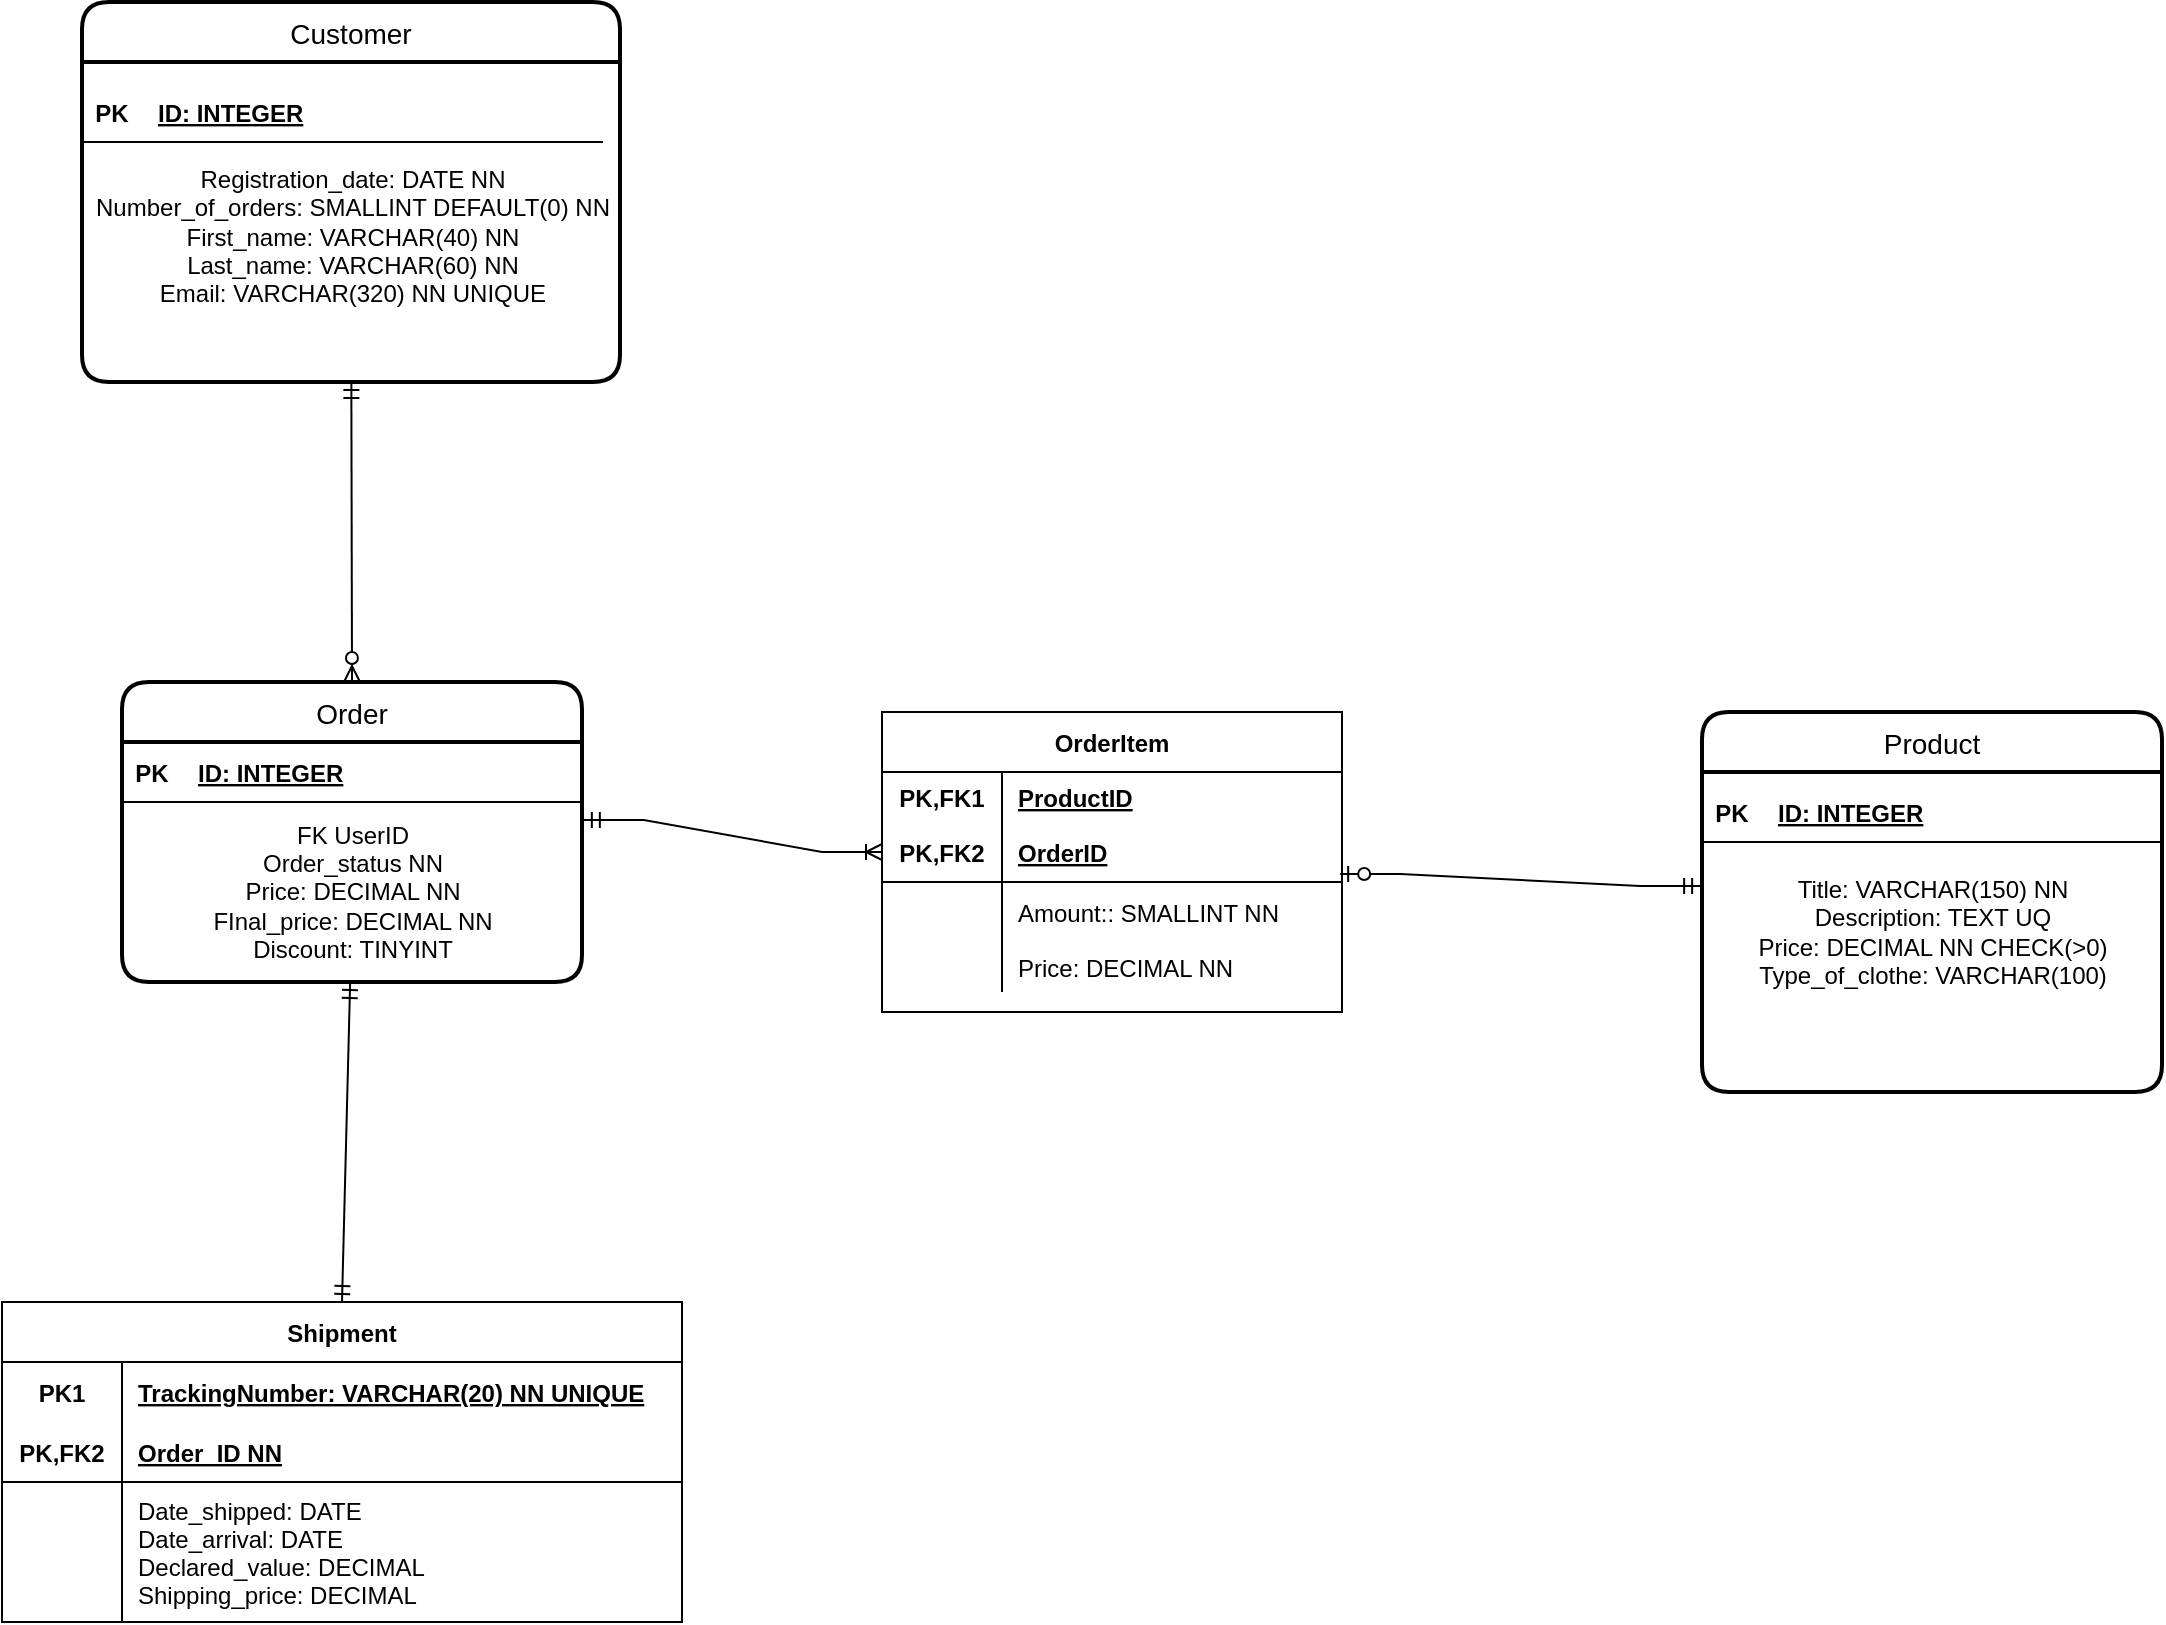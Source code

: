 <mxfile version="19.0.3" type="device"><diagram id="L5DAnYu8uvlGAiPu-kQm" name="Page-1"><mxGraphModel dx="868" dy="545" grid="1" gridSize="10" guides="1" tooltips="1" connect="1" arrows="1" fold="1" page="1" pageScale="1" pageWidth="850" pageHeight="1100" math="0" shadow="0"><root><mxCell id="0"/><mxCell id="1" parent="0"/><mxCell id="EDaHSL8dtyFT7AlFpoEG-18" value="Customer" style="swimlane;childLayout=stackLayout;horizontal=1;startSize=30;horizontalStack=0;rounded=1;fontSize=14;fontStyle=0;strokeWidth=2;resizeParent=0;resizeLast=1;shadow=0;dashed=0;align=center;" parent="1" vertex="1"><mxGeometry x="290" y="70" width="269" height="190" as="geometry"/></mxCell><mxCell id="EDaHSL8dtyFT7AlFpoEG-62" value="&lt;br&gt;Registration_date: DATE NN&lt;br&gt;Number_of_orders: SMALLINT DEFAULT(0) NN&lt;br&gt;First_name: VARCHAR(40) NN&lt;br&gt;Last_name: VARCHAR(60) NN&lt;br&gt;Email: VARCHAR(320) NN UNIQUE" style="text;html=1;align=center;verticalAlign=middle;resizable=0;points=[];autosize=1;strokeColor=none;fillColor=none;" parent="EDaHSL8dtyFT7AlFpoEG-18" vertex="1"><mxGeometry y="30" width="269" height="160" as="geometry"/></mxCell><mxCell id="EDaHSL8dtyFT7AlFpoEG-38" value="" style="shape=table;startSize=0;container=1;collapsible=1;childLayout=tableLayout;fixedRows=1;rowLines=0;fontStyle=0;align=center;resizeLast=1;strokeColor=none;fillColor=none;collapsible=0;" parent="1" vertex="1"><mxGeometry x="290" y="110" width="260" height="30" as="geometry"/></mxCell><mxCell id="EDaHSL8dtyFT7AlFpoEG-39" value="" style="shape=tableRow;horizontal=0;startSize=0;swimlaneHead=0;swimlaneBody=0;fillColor=none;collapsible=0;dropTarget=0;points=[[0,0.5],[1,0.5]];portConstraint=eastwest;top=0;left=0;right=0;bottom=1;" parent="EDaHSL8dtyFT7AlFpoEG-38" vertex="1"><mxGeometry width="260" height="30" as="geometry"/></mxCell><mxCell id="EDaHSL8dtyFT7AlFpoEG-40" value="PK" style="shape=partialRectangle;connectable=0;fillColor=none;top=0;left=0;bottom=0;right=0;fontStyle=1;overflow=hidden;" parent="EDaHSL8dtyFT7AlFpoEG-39" vertex="1"><mxGeometry width="30" height="30" as="geometry"><mxRectangle width="30" height="30" as="alternateBounds"/></mxGeometry></mxCell><mxCell id="EDaHSL8dtyFT7AlFpoEG-41" value="ID: INTEGER" style="shape=partialRectangle;connectable=0;fillColor=none;top=0;left=0;bottom=0;right=0;align=left;spacingLeft=6;fontStyle=5;overflow=hidden;" parent="EDaHSL8dtyFT7AlFpoEG-39" vertex="1"><mxGeometry x="30" width="230" height="30" as="geometry"><mxRectangle width="230" height="30" as="alternateBounds"/></mxGeometry></mxCell><mxCell id="EDaHSL8dtyFT7AlFpoEG-63" value="Order" style="swimlane;childLayout=stackLayout;horizontal=1;startSize=30;horizontalStack=0;rounded=1;fontSize=14;fontStyle=0;strokeWidth=2;resizeParent=0;resizeLast=1;shadow=0;dashed=0;align=center;" parent="1" vertex="1"><mxGeometry x="310" y="410" width="230" height="150" as="geometry"/></mxCell><mxCell id="EDaHSL8dtyFT7AlFpoEG-65" value="" style="shape=table;startSize=0;container=1;collapsible=1;childLayout=tableLayout;fixedRows=1;rowLines=0;fontStyle=0;align=center;resizeLast=1;strokeColor=none;fillColor=none;collapsible=0;" parent="EDaHSL8dtyFT7AlFpoEG-63" vertex="1"><mxGeometry y="30" width="230" height="30" as="geometry"/></mxCell><mxCell id="EDaHSL8dtyFT7AlFpoEG-66" value="" style="shape=tableRow;horizontal=0;startSize=0;swimlaneHead=0;swimlaneBody=0;fillColor=none;collapsible=0;dropTarget=0;points=[[0,0.5],[1,0.5]];portConstraint=eastwest;top=0;left=0;right=0;bottom=1;" parent="EDaHSL8dtyFT7AlFpoEG-65" vertex="1"><mxGeometry width="230" height="30" as="geometry"/></mxCell><mxCell id="EDaHSL8dtyFT7AlFpoEG-67" value="PK" style="shape=partialRectangle;connectable=0;fillColor=none;top=0;left=0;bottom=0;right=0;fontStyle=1;overflow=hidden;" parent="EDaHSL8dtyFT7AlFpoEG-66" vertex="1"><mxGeometry width="30" height="30" as="geometry"><mxRectangle width="30" height="30" as="alternateBounds"/></mxGeometry></mxCell><mxCell id="EDaHSL8dtyFT7AlFpoEG-68" value="ID: INTEGER" style="shape=partialRectangle;connectable=0;fillColor=none;top=0;left=0;bottom=0;right=0;align=left;spacingLeft=6;fontStyle=5;overflow=hidden;" parent="EDaHSL8dtyFT7AlFpoEG-66" vertex="1"><mxGeometry x="30" width="200" height="30" as="geometry"><mxRectangle width="200" height="30" as="alternateBounds"/></mxGeometry></mxCell><mxCell id="EDaHSL8dtyFT7AlFpoEG-64" value="FK UserID&lt;br&gt;Order_status NN&lt;br&gt;Price: DECIMAL NN&lt;br&gt;FInal_price: DECIMAL NN&lt;br&gt;Discount: TINYINT" style="text;html=1;align=center;verticalAlign=middle;resizable=0;points=[];autosize=1;strokeColor=none;fillColor=none;" parent="EDaHSL8dtyFT7AlFpoEG-63" vertex="1"><mxGeometry y="60" width="230" height="90" as="geometry"/></mxCell><mxCell id="EDaHSL8dtyFT7AlFpoEG-75" value="Product" style="swimlane;childLayout=stackLayout;horizontal=1;startSize=30;horizontalStack=0;rounded=1;fontSize=14;fontStyle=0;strokeWidth=2;resizeParent=0;resizeLast=1;shadow=0;dashed=0;align=center;" parent="1" vertex="1"><mxGeometry x="1100" y="425" width="230" height="190" as="geometry"/></mxCell><mxCell id="EDaHSL8dtyFT7AlFpoEG-76" value="Title: VARCHAR(150) NN&lt;br&gt;Description: TEXT UQ&lt;br&gt;Price: DECIMAL NN CHECK(&amp;gt;0)&lt;br&gt;Type_of_clothe: VARCHAR(100)" style="text;html=1;align=center;verticalAlign=middle;resizable=0;points=[];autosize=1;strokeColor=none;fillColor=none;" parent="EDaHSL8dtyFT7AlFpoEG-75" vertex="1"><mxGeometry y="30" width="230" height="160" as="geometry"/></mxCell><mxCell id="EDaHSL8dtyFT7AlFpoEG-77" value="" style="shape=table;startSize=0;container=1;collapsible=1;childLayout=tableLayout;fixedRows=1;rowLines=0;fontStyle=0;align=center;resizeLast=1;strokeColor=none;fillColor=none;collapsible=0;" parent="1" vertex="1"><mxGeometry x="1100" y="460" width="230" height="30" as="geometry"/></mxCell><mxCell id="EDaHSL8dtyFT7AlFpoEG-78" value="" style="shape=tableRow;horizontal=0;startSize=0;swimlaneHead=0;swimlaneBody=0;fillColor=none;collapsible=0;dropTarget=0;points=[[0,0.5],[1,0.5]];portConstraint=eastwest;top=0;left=0;right=0;bottom=1;" parent="EDaHSL8dtyFT7AlFpoEG-77" vertex="1"><mxGeometry width="230" height="30" as="geometry"/></mxCell><mxCell id="EDaHSL8dtyFT7AlFpoEG-79" value="PK" style="shape=partialRectangle;connectable=0;fillColor=none;top=0;left=0;bottom=0;right=0;fontStyle=1;overflow=hidden;" parent="EDaHSL8dtyFT7AlFpoEG-78" vertex="1"><mxGeometry width="30" height="30" as="geometry"><mxRectangle width="30" height="30" as="alternateBounds"/></mxGeometry></mxCell><mxCell id="EDaHSL8dtyFT7AlFpoEG-80" value="ID: INTEGER" style="shape=partialRectangle;connectable=0;fillColor=none;top=0;left=0;bottom=0;right=0;align=left;spacingLeft=6;fontStyle=5;overflow=hidden;" parent="EDaHSL8dtyFT7AlFpoEG-78" vertex="1"><mxGeometry x="30" width="200" height="30" as="geometry"><mxRectangle width="200" height="30" as="alternateBounds"/></mxGeometry></mxCell><mxCell id="EDaHSL8dtyFT7AlFpoEG-85" value="" style="fontSize=12;html=1;endArrow=ERmandOne;startArrow=ERmandOne;rounded=0;entryX=0.496;entryY=1;entryDx=0;entryDy=0;entryPerimeter=0;exitX=0.5;exitY=0;exitDx=0;exitDy=0;" parent="1" source="4uQjk0ACoIUm3DsfJ8_c-26" target="EDaHSL8dtyFT7AlFpoEG-64" edge="1"><mxGeometry width="100" height="100" relative="1" as="geometry"><mxPoint x="430" y="740" as="sourcePoint"/><mxPoint x="450" y="520" as="targetPoint"/></mxGeometry></mxCell><mxCell id="4uQjk0ACoIUm3DsfJ8_c-2" value="" style="fontSize=12;html=1;endArrow=ERzeroToMany;startArrow=ERmandOne;rounded=0;entryX=0.5;entryY=0;entryDx=0;entryDy=0;" parent="1" source="EDaHSL8dtyFT7AlFpoEG-62" target="EDaHSL8dtyFT7AlFpoEG-63" edge="1"><mxGeometry width="100" height="100" relative="1" as="geometry"><mxPoint x="410" y="330" as="sourcePoint"/><mxPoint x="780" y="240" as="targetPoint"/></mxGeometry></mxCell><mxCell id="4uQjk0ACoIUm3DsfJ8_c-26" value="Shipment" style="shape=table;startSize=30;container=1;collapsible=1;childLayout=tableLayout;fixedRows=1;rowLines=0;fontStyle=1;align=center;resizeLast=1;" parent="1" vertex="1"><mxGeometry x="250" y="720" width="340" height="160" as="geometry"/></mxCell><mxCell id="4uQjk0ACoIUm3DsfJ8_c-27" value="" style="shape=tableRow;horizontal=0;startSize=0;swimlaneHead=0;swimlaneBody=0;fillColor=none;collapsible=0;dropTarget=0;points=[[0,0.5],[1,0.5]];portConstraint=eastwest;top=0;left=0;right=0;bottom=0;" parent="4uQjk0ACoIUm3DsfJ8_c-26" vertex="1"><mxGeometry y="30" width="340" height="30" as="geometry"/></mxCell><mxCell id="4uQjk0ACoIUm3DsfJ8_c-28" value="PK1" style="shape=partialRectangle;connectable=0;fillColor=none;top=0;left=0;bottom=0;right=0;fontStyle=1;overflow=hidden;" parent="4uQjk0ACoIUm3DsfJ8_c-27" vertex="1"><mxGeometry width="60" height="30" as="geometry"><mxRectangle width="60" height="30" as="alternateBounds"/></mxGeometry></mxCell><mxCell id="4uQjk0ACoIUm3DsfJ8_c-29" value="TrackingNumber: VARCHAR(20) NN UNIQUE" style="shape=partialRectangle;connectable=0;fillColor=none;top=0;left=0;bottom=0;right=0;align=left;spacingLeft=6;fontStyle=5;overflow=hidden;" parent="4uQjk0ACoIUm3DsfJ8_c-27" vertex="1"><mxGeometry x="60" width="280" height="30" as="geometry"><mxRectangle width="280" height="30" as="alternateBounds"/></mxGeometry></mxCell><mxCell id="4uQjk0ACoIUm3DsfJ8_c-30" value="" style="shape=tableRow;horizontal=0;startSize=0;swimlaneHead=0;swimlaneBody=0;fillColor=none;collapsible=0;dropTarget=0;points=[[0,0.5],[1,0.5]];portConstraint=eastwest;top=0;left=0;right=0;bottom=1;" parent="4uQjk0ACoIUm3DsfJ8_c-26" vertex="1"><mxGeometry y="60" width="340" height="30" as="geometry"/></mxCell><mxCell id="4uQjk0ACoIUm3DsfJ8_c-31" value="PK,FK2" style="shape=partialRectangle;connectable=0;fillColor=none;top=0;left=0;bottom=0;right=0;fontStyle=1;overflow=hidden;" parent="4uQjk0ACoIUm3DsfJ8_c-30" vertex="1"><mxGeometry width="60" height="30" as="geometry"><mxRectangle width="60" height="30" as="alternateBounds"/></mxGeometry></mxCell><mxCell id="4uQjk0ACoIUm3DsfJ8_c-32" value="Order_ID NN" style="shape=partialRectangle;connectable=0;fillColor=none;top=0;left=0;bottom=0;right=0;align=left;spacingLeft=6;fontStyle=5;overflow=hidden;" parent="4uQjk0ACoIUm3DsfJ8_c-30" vertex="1"><mxGeometry x="60" width="280" height="30" as="geometry"><mxRectangle width="280" height="30" as="alternateBounds"/></mxGeometry></mxCell><mxCell id="4uQjk0ACoIUm3DsfJ8_c-36" value="" style="shape=tableRow;horizontal=0;startSize=0;swimlaneHead=0;swimlaneBody=0;fillColor=none;collapsible=0;dropTarget=0;points=[[0,0.5],[1,0.5]];portConstraint=eastwest;top=0;left=0;right=0;bottom=0;" parent="4uQjk0ACoIUm3DsfJ8_c-26" vertex="1"><mxGeometry y="90" width="340" height="70" as="geometry"/></mxCell><mxCell id="4uQjk0ACoIUm3DsfJ8_c-37" value="" style="shape=partialRectangle;connectable=0;fillColor=none;top=0;left=0;bottom=0;right=0;editable=1;overflow=hidden;" parent="4uQjk0ACoIUm3DsfJ8_c-36" vertex="1"><mxGeometry width="60" height="70" as="geometry"><mxRectangle width="60" height="70" as="alternateBounds"/></mxGeometry></mxCell><mxCell id="4uQjk0ACoIUm3DsfJ8_c-38" value="Date_shipped: DATE&#10;Date_arrival: DATE&#10;Declared_value: DECIMAL&#10;Shipping_price: DECIMAL" style="shape=partialRectangle;connectable=0;fillColor=none;top=0;left=0;bottom=0;right=0;align=left;spacingLeft=6;overflow=hidden;" parent="4uQjk0ACoIUm3DsfJ8_c-36" vertex="1"><mxGeometry x="60" width="280" height="70" as="geometry"><mxRectangle width="280" height="70" as="alternateBounds"/></mxGeometry></mxCell><mxCell id="4uQjk0ACoIUm3DsfJ8_c-40" value="OrderItem" style="shape=table;startSize=30;container=1;collapsible=1;childLayout=tableLayout;fixedRows=1;rowLines=0;fontStyle=1;align=center;resizeLast=1;" parent="1" vertex="1"><mxGeometry x="690" y="425" width="230" height="150" as="geometry"/></mxCell><mxCell id="4uQjk0ACoIUm3DsfJ8_c-41" value="" style="shape=tableRow;horizontal=0;startSize=0;swimlaneHead=0;swimlaneBody=0;fillColor=none;collapsible=0;dropTarget=0;points=[[0,0.5],[1,0.5]];portConstraint=eastwest;top=0;left=0;right=0;bottom=0;" parent="4uQjk0ACoIUm3DsfJ8_c-40" vertex="1"><mxGeometry y="30" width="230" height="25" as="geometry"/></mxCell><mxCell id="4uQjk0ACoIUm3DsfJ8_c-42" value="PK,FK1" style="shape=partialRectangle;connectable=0;fillColor=none;top=0;left=0;bottom=0;right=0;fontStyle=1;overflow=hidden;" parent="4uQjk0ACoIUm3DsfJ8_c-41" vertex="1"><mxGeometry width="60" height="25" as="geometry"><mxRectangle width="60" height="25" as="alternateBounds"/></mxGeometry></mxCell><mxCell id="4uQjk0ACoIUm3DsfJ8_c-43" value="ProductID" style="shape=partialRectangle;connectable=0;fillColor=none;top=0;left=0;bottom=0;right=0;align=left;spacingLeft=6;fontStyle=5;overflow=hidden;" parent="4uQjk0ACoIUm3DsfJ8_c-41" vertex="1"><mxGeometry x="60" width="170" height="25" as="geometry"><mxRectangle width="170" height="25" as="alternateBounds"/></mxGeometry></mxCell><mxCell id="4uQjk0ACoIUm3DsfJ8_c-44" value="" style="shape=tableRow;horizontal=0;startSize=0;swimlaneHead=0;swimlaneBody=0;fillColor=none;collapsible=0;dropTarget=0;points=[[0,0.5],[1,0.5]];portConstraint=eastwest;top=0;left=0;right=0;bottom=1;" parent="4uQjk0ACoIUm3DsfJ8_c-40" vertex="1"><mxGeometry y="55" width="230" height="30" as="geometry"/></mxCell><mxCell id="4uQjk0ACoIUm3DsfJ8_c-45" value="PK,FK2" style="shape=partialRectangle;connectable=0;fillColor=none;top=0;left=0;bottom=0;right=0;fontStyle=1;overflow=hidden;" parent="4uQjk0ACoIUm3DsfJ8_c-44" vertex="1"><mxGeometry width="60" height="30" as="geometry"><mxRectangle width="60" height="30" as="alternateBounds"/></mxGeometry></mxCell><mxCell id="4uQjk0ACoIUm3DsfJ8_c-46" value="OrderID" style="shape=partialRectangle;connectable=0;fillColor=none;top=0;left=0;bottom=0;right=0;align=left;spacingLeft=6;fontStyle=5;overflow=hidden;" parent="4uQjk0ACoIUm3DsfJ8_c-44" vertex="1"><mxGeometry x="60" width="170" height="30" as="geometry"><mxRectangle width="170" height="30" as="alternateBounds"/></mxGeometry></mxCell><mxCell id="4uQjk0ACoIUm3DsfJ8_c-47" value="" style="shape=tableRow;horizontal=0;startSize=0;swimlaneHead=0;swimlaneBody=0;fillColor=none;collapsible=0;dropTarget=0;points=[[0,0.5],[1,0.5]];portConstraint=eastwest;top=0;left=0;right=0;bottom=0;" parent="4uQjk0ACoIUm3DsfJ8_c-40" vertex="1"><mxGeometry y="85" width="230" height="30" as="geometry"/></mxCell><mxCell id="4uQjk0ACoIUm3DsfJ8_c-48" value="" style="shape=partialRectangle;connectable=0;fillColor=none;top=0;left=0;bottom=0;right=0;editable=1;overflow=hidden;" parent="4uQjk0ACoIUm3DsfJ8_c-47" vertex="1"><mxGeometry width="60" height="30" as="geometry"><mxRectangle width="60" height="30" as="alternateBounds"/></mxGeometry></mxCell><mxCell id="4uQjk0ACoIUm3DsfJ8_c-49" value="Amount:: SMALLINT NN" style="shape=partialRectangle;connectable=0;fillColor=none;top=0;left=0;bottom=0;right=0;align=left;spacingLeft=6;overflow=hidden;" parent="4uQjk0ACoIUm3DsfJ8_c-47" vertex="1"><mxGeometry x="60" width="170" height="30" as="geometry"><mxRectangle width="170" height="30" as="alternateBounds"/></mxGeometry></mxCell><mxCell id="4uQjk0ACoIUm3DsfJ8_c-50" value="" style="shape=tableRow;horizontal=0;startSize=0;swimlaneHead=0;swimlaneBody=0;fillColor=none;collapsible=0;dropTarget=0;points=[[0,0.5],[1,0.5]];portConstraint=eastwest;top=0;left=0;right=0;bottom=0;" parent="4uQjk0ACoIUm3DsfJ8_c-40" vertex="1"><mxGeometry y="115" width="230" height="25" as="geometry"/></mxCell><mxCell id="4uQjk0ACoIUm3DsfJ8_c-51" value="" style="shape=partialRectangle;connectable=0;fillColor=none;top=0;left=0;bottom=0;right=0;editable=1;overflow=hidden;" parent="4uQjk0ACoIUm3DsfJ8_c-50" vertex="1"><mxGeometry width="60" height="25" as="geometry"><mxRectangle width="60" height="25" as="alternateBounds"/></mxGeometry></mxCell><mxCell id="4uQjk0ACoIUm3DsfJ8_c-52" value="Price: DECIMAL NN" style="shape=partialRectangle;connectable=0;fillColor=none;top=0;left=0;bottom=0;right=0;align=left;spacingLeft=6;overflow=hidden;" parent="4uQjk0ACoIUm3DsfJ8_c-50" vertex="1"><mxGeometry x="60" width="170" height="25" as="geometry"><mxRectangle width="170" height="25" as="alternateBounds"/></mxGeometry></mxCell><mxCell id="4uQjk0ACoIUm3DsfJ8_c-53" value="" style="edgeStyle=entityRelationEdgeStyle;fontSize=12;html=1;endArrow=ERoneToMany;startArrow=ERmandOne;rounded=0;exitX=1.004;exitY=0.1;exitDx=0;exitDy=0;exitPerimeter=0;entryX=0;entryY=0.5;entryDx=0;entryDy=0;" parent="1" source="EDaHSL8dtyFT7AlFpoEG-64" target="4uQjk0ACoIUm3DsfJ8_c-44" edge="1"><mxGeometry width="100" height="100" relative="1" as="geometry"><mxPoint x="600" y="710" as="sourcePoint"/><mxPoint x="700" y="610" as="targetPoint"/></mxGeometry></mxCell><mxCell id="4uQjk0ACoIUm3DsfJ8_c-56" value="" style="edgeStyle=entityRelationEdgeStyle;fontSize=12;html=1;endArrow=ERzeroToOne;startArrow=ERmandOne;rounded=0;exitX=-0.004;exitY=0.356;exitDx=0;exitDy=0;exitPerimeter=0;entryX=0.996;entryY=0.867;entryDx=0;entryDy=0;entryPerimeter=0;" parent="1" source="EDaHSL8dtyFT7AlFpoEG-76" target="4uQjk0ACoIUm3DsfJ8_c-44" edge="1"><mxGeometry width="100" height="100" relative="1" as="geometry"><mxPoint x="890" y="710" as="sourcePoint"/><mxPoint x="990" y="610" as="targetPoint"/></mxGeometry></mxCell></root></mxGraphModel></diagram></mxfile>